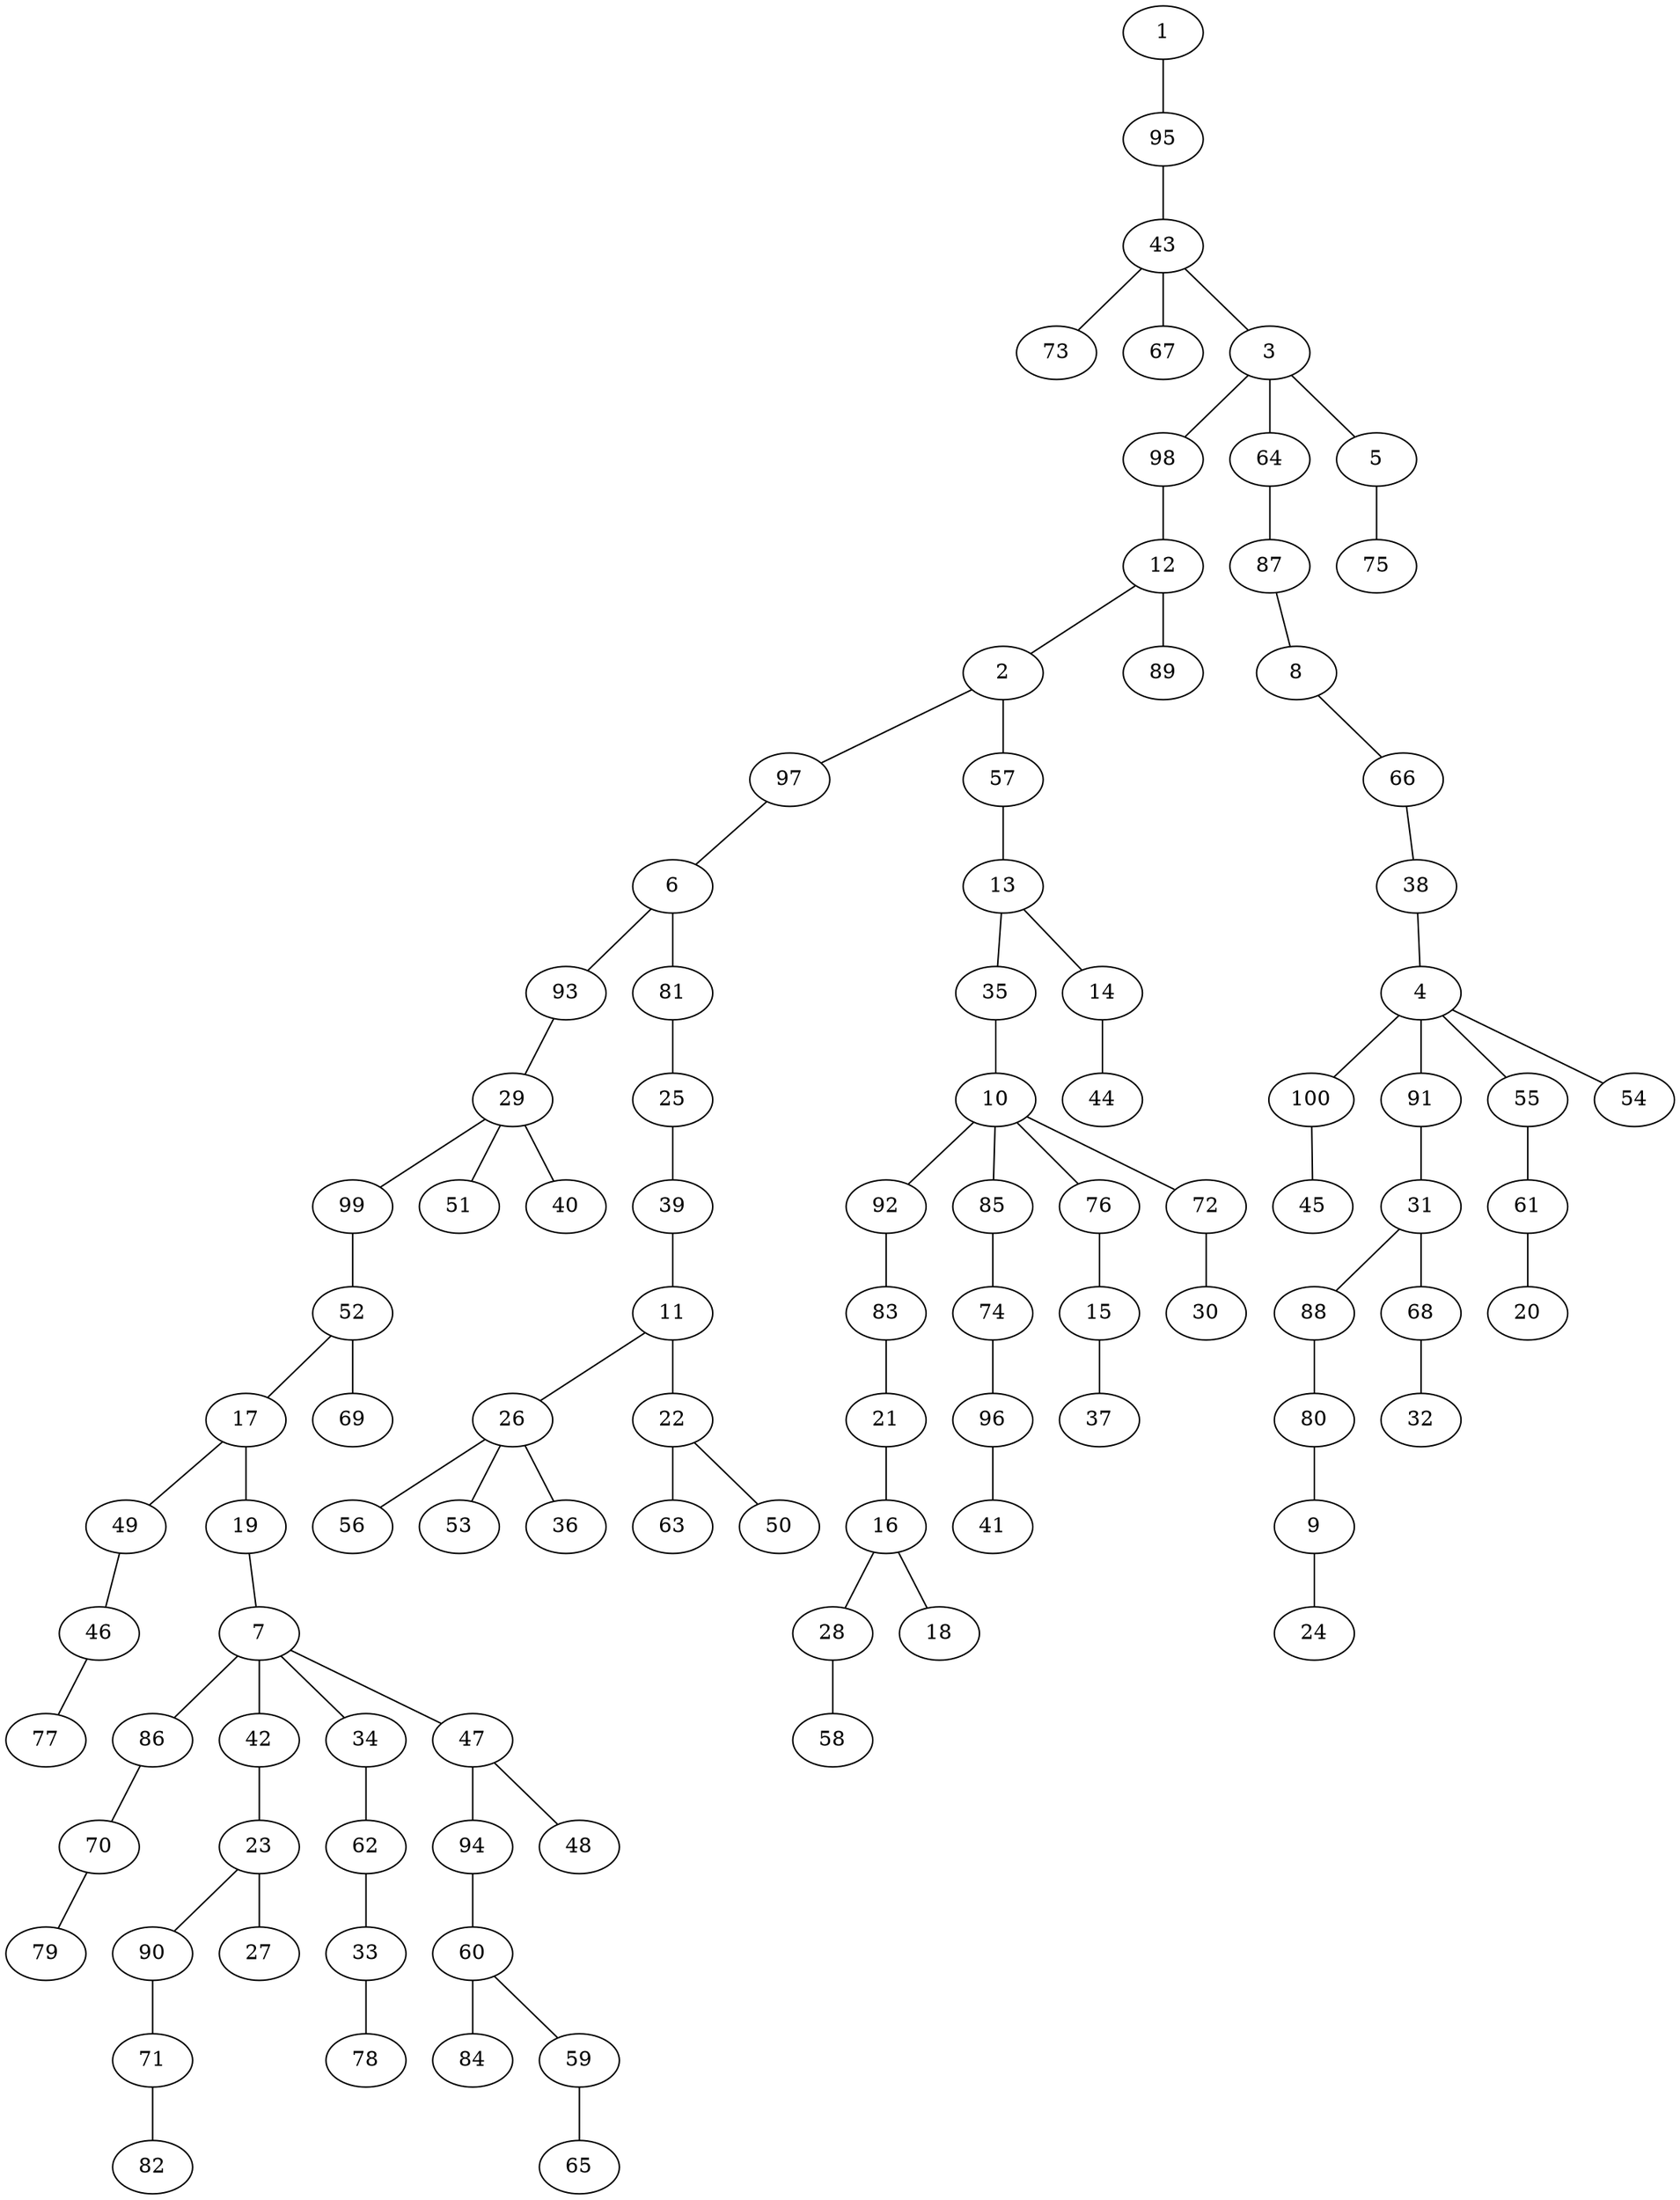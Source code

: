 graph arbol_DFS_I_G_1 {
    1;
    95;
    43;
    73;
    67;
    3;
    98;
    12;
    2;
    97;
    6;
    93;
    29;
    99;
    52;
    17;
    49;
    46;
    77;
    19;
    7;
    86;
    70;
    79;
    42;
    23;
    90;
    71;
    82;
    27;
    34;
    62;
    33;
    78;
    47;
    94;
    60;
    84;
    59;
    65;
    48;
    69;
    51;
    40;
    81;
    25;
    39;
    11;
    26;
    56;
    53;
    36;
    22;
    63;
    50;
    57;
    13;
    35;
    10;
    92;
    83;
    21;
    16;
    28;
    58;
    18;
    85;
    74;
    96;
    41;
    76;
    15;
    37;
    72;
    30;
    14;
    44;
    89;
    64;
    87;
    8;
    66;
    38;
    4;
    100;
    45;
    91;
    31;
    88;
    80;
    9;
    24;
    68;
    32;
    55;
    61;
    20;
    54;
    5;
    75;
    1 -- 95;
    95 -- 43;
    43 -- 73;
    43 -- 67;
    43 -- 3;
    3 -- 98;
    98 -- 12;
    12 -- 2;
    2 -- 97;
    97 -- 6;
    6 -- 93;
    93 -- 29;
    29 -- 99;
    99 -- 52;
    52 -- 17;
    17 -- 49;
    49 -- 46;
    46 -- 77;
    17 -- 19;
    19 -- 7;
    7 -- 86;
    86 -- 70;
    70 -- 79;
    7 -- 42;
    42 -- 23;
    23 -- 90;
    90 -- 71;
    71 -- 82;
    23 -- 27;
    7 -- 34;
    34 -- 62;
    62 -- 33;
    33 -- 78;
    7 -- 47;
    47 -- 94;
    94 -- 60;
    60 -- 84;
    60 -- 59;
    59 -- 65;
    47 -- 48;
    52 -- 69;
    29 -- 51;
    29 -- 40;
    6 -- 81;
    81 -- 25;
    25 -- 39;
    39 -- 11;
    11 -- 26;
    26 -- 56;
    26 -- 53;
    26 -- 36;
    11 -- 22;
    22 -- 63;
    22 -- 50;
    2 -- 57;
    57 -- 13;
    13 -- 35;
    35 -- 10;
    10 -- 92;
    92 -- 83;
    83 -- 21;
    21 -- 16;
    16 -- 28;
    28 -- 58;
    16 -- 18;
    10 -- 85;
    85 -- 74;
    74 -- 96;
    96 -- 41;
    10 -- 76;
    76 -- 15;
    15 -- 37;
    10 -- 72;
    72 -- 30;
    13 -- 14;
    14 -- 44;
    12 -- 89;
    3 -- 64;
    64 -- 87;
    87 -- 8;
    8 -- 66;
    66 -- 38;
    38 -- 4;
    4 -- 100;
    100 -- 45;
    4 -- 91;
    91 -- 31;
    31 -- 88;
    88 -- 80;
    80 -- 9;
    9 -- 24;
    31 -- 68;
    68 -- 32;
    4 -- 55;
    55 -- 61;
    61 -- 20;
    4 -- 54;
    3 -- 5;
    5 -- 75;
}